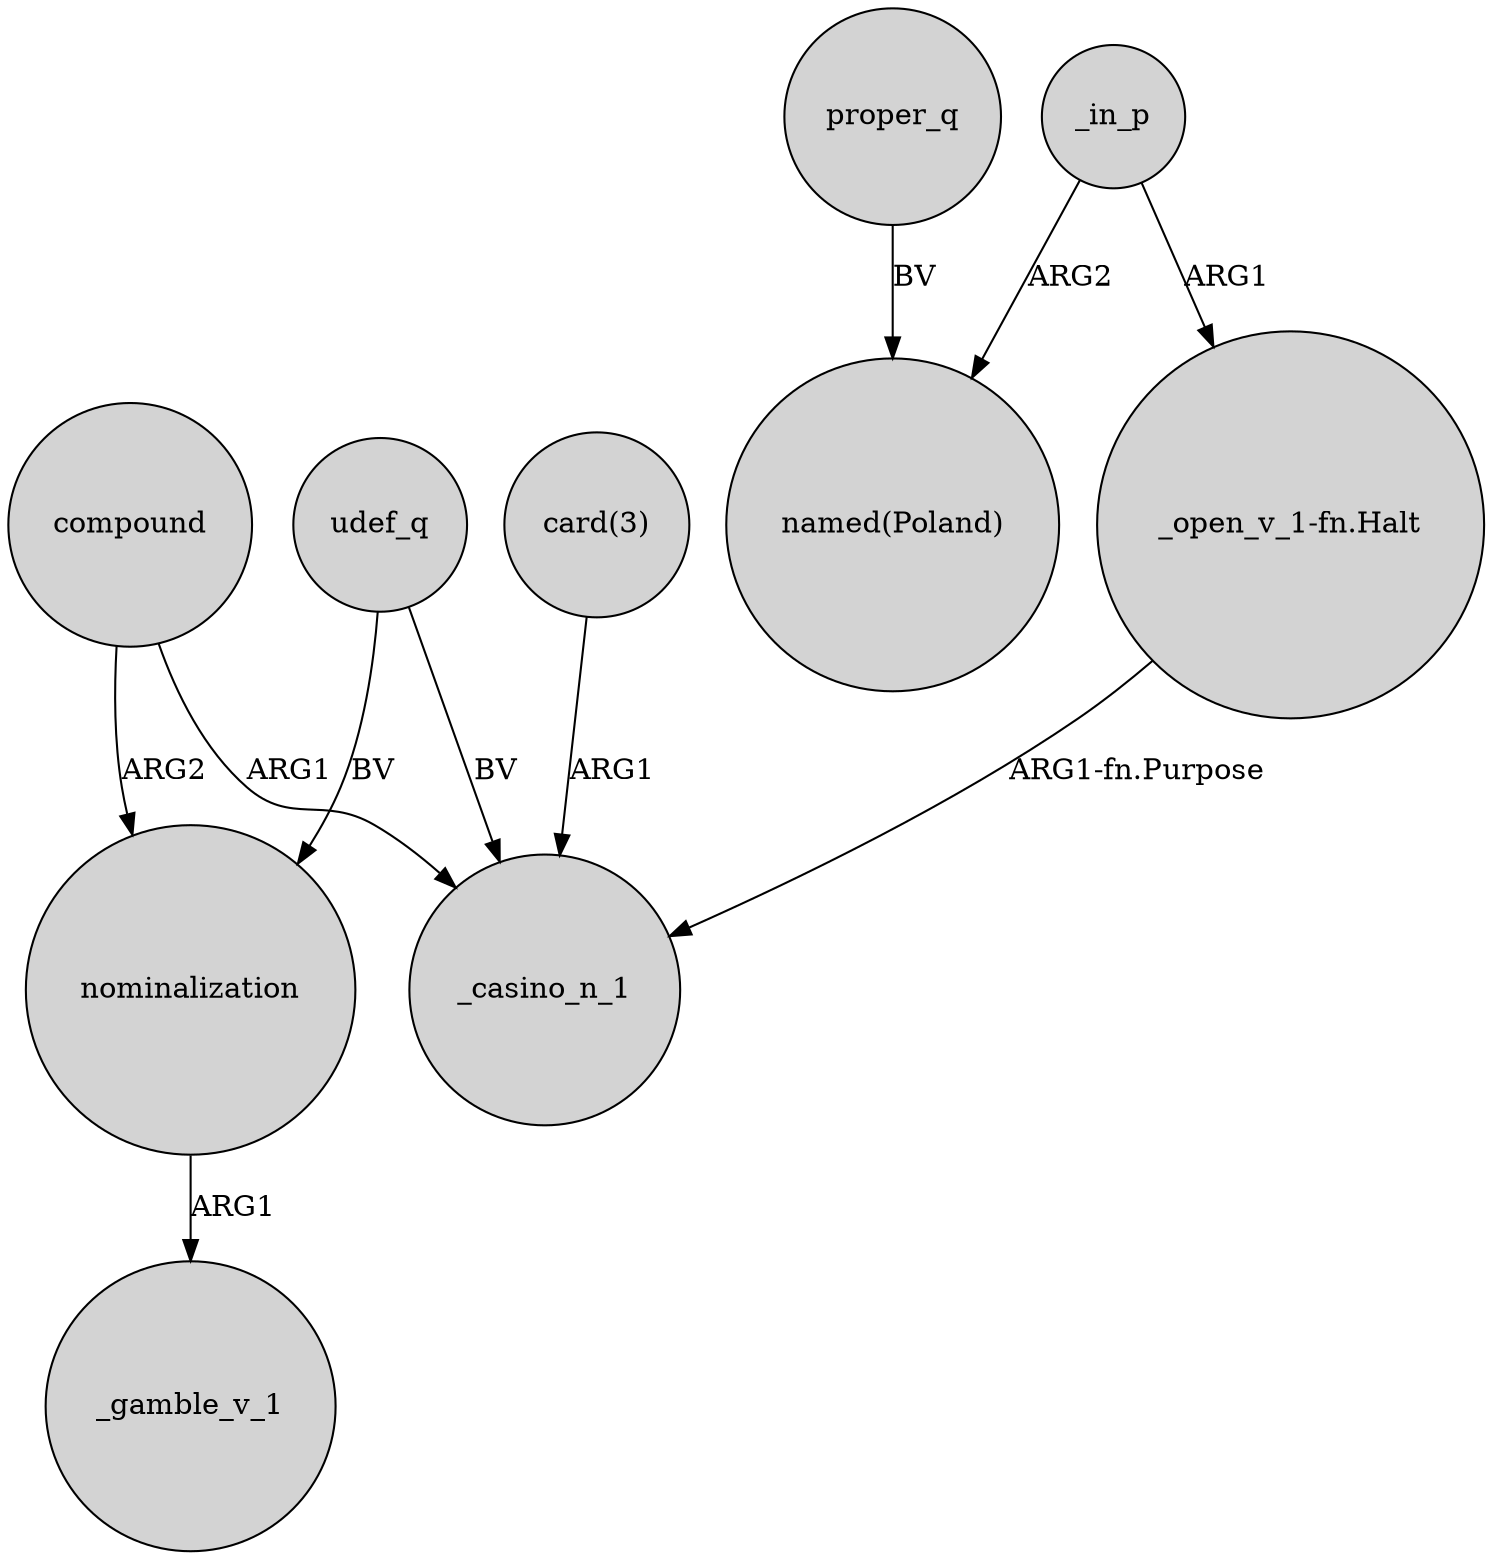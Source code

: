 digraph {
	node [shape=circle style=filled]
	udef_q -> _casino_n_1 [label=BV]
	_in_p -> "named(Poland)" [label=ARG2]
	_in_p -> "_open_v_1-fn.Halt" [label=ARG1]
	compound -> nominalization [label=ARG2]
	"card(3)" -> _casino_n_1 [label=ARG1]
	nominalization -> _gamble_v_1 [label=ARG1]
	"_open_v_1-fn.Halt" -> _casino_n_1 [label="ARG1-fn.Purpose"]
	udef_q -> nominalization [label=BV]
	compound -> _casino_n_1 [label=ARG1]
	proper_q -> "named(Poland)" [label=BV]
}
